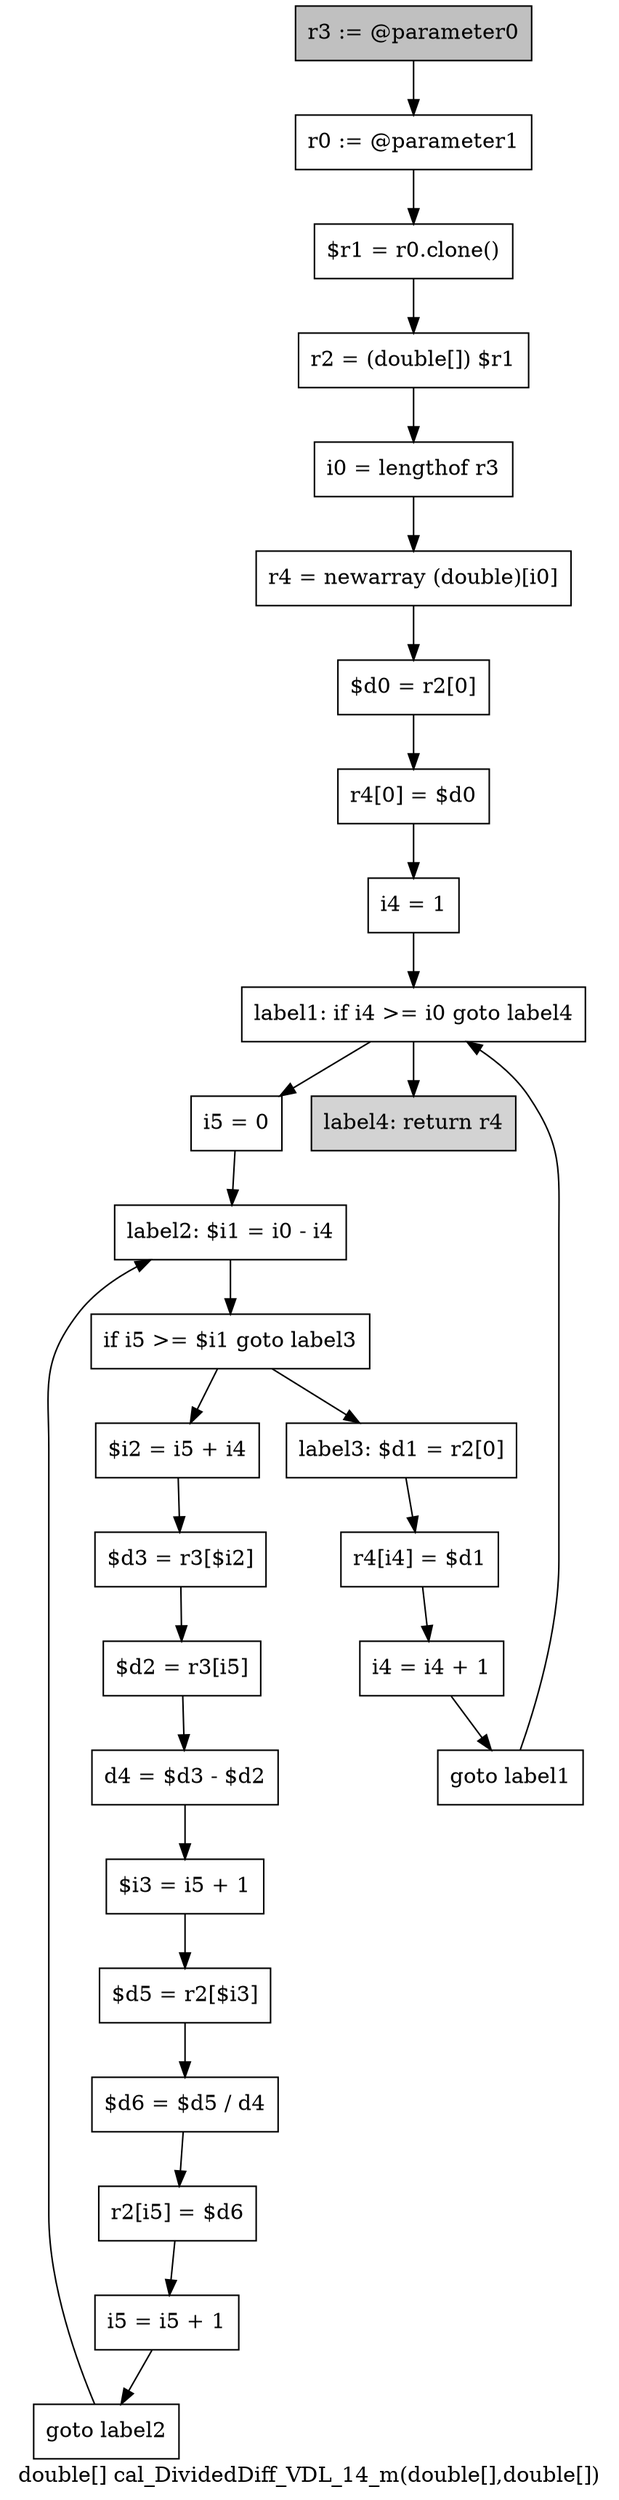 digraph "double[] cal_DividedDiff_VDL_14_m(double[],double[])" {
    label="double[] cal_DividedDiff_VDL_14_m(double[],double[])";
    node [shape=box];
    "0" [style=filled,fillcolor=gray,label="r3 := @parameter0",];
    "1" [label="r0 := @parameter1",];
    "0"->"1";
    "2" [label="$r1 = r0.clone()",];
    "1"->"2";
    "3" [label="r2 = (double[]) $r1",];
    "2"->"3";
    "4" [label="i0 = lengthof r3",];
    "3"->"4";
    "5" [label="r4 = newarray (double)[i0]",];
    "4"->"5";
    "6" [label="$d0 = r2[0]",];
    "5"->"6";
    "7" [label="r4[0] = $d0",];
    "6"->"7";
    "8" [label="i4 = 1",];
    "7"->"8";
    "9" [label="label1: if i4 >= i0 goto label4",];
    "8"->"9";
    "10" [label="i5 = 0",];
    "9"->"10";
    "27" [style=filled,fillcolor=lightgray,label="label4: return r4",];
    "9"->"27";
    "11" [label="label2: $i1 = i0 - i4",];
    "10"->"11";
    "12" [label="if i5 >= $i1 goto label3",];
    "11"->"12";
    "13" [label="$i2 = i5 + i4",];
    "12"->"13";
    "23" [label="label3: $d1 = r2[0]",];
    "12"->"23";
    "14" [label="$d3 = r3[$i2]",];
    "13"->"14";
    "15" [label="$d2 = r3[i5]",];
    "14"->"15";
    "16" [label="d4 = $d3 - $d2",];
    "15"->"16";
    "17" [label="$i3 = i5 + 1",];
    "16"->"17";
    "18" [label="$d5 = r2[$i3]",];
    "17"->"18";
    "19" [label="$d6 = $d5 / d4",];
    "18"->"19";
    "20" [label="r2[i5] = $d6",];
    "19"->"20";
    "21" [label="i5 = i5 + 1",];
    "20"->"21";
    "22" [label="goto label2",];
    "21"->"22";
    "22"->"11";
    "24" [label="r4[i4] = $d1",];
    "23"->"24";
    "25" [label="i4 = i4 + 1",];
    "24"->"25";
    "26" [label="goto label1",];
    "25"->"26";
    "26"->"9";
}
